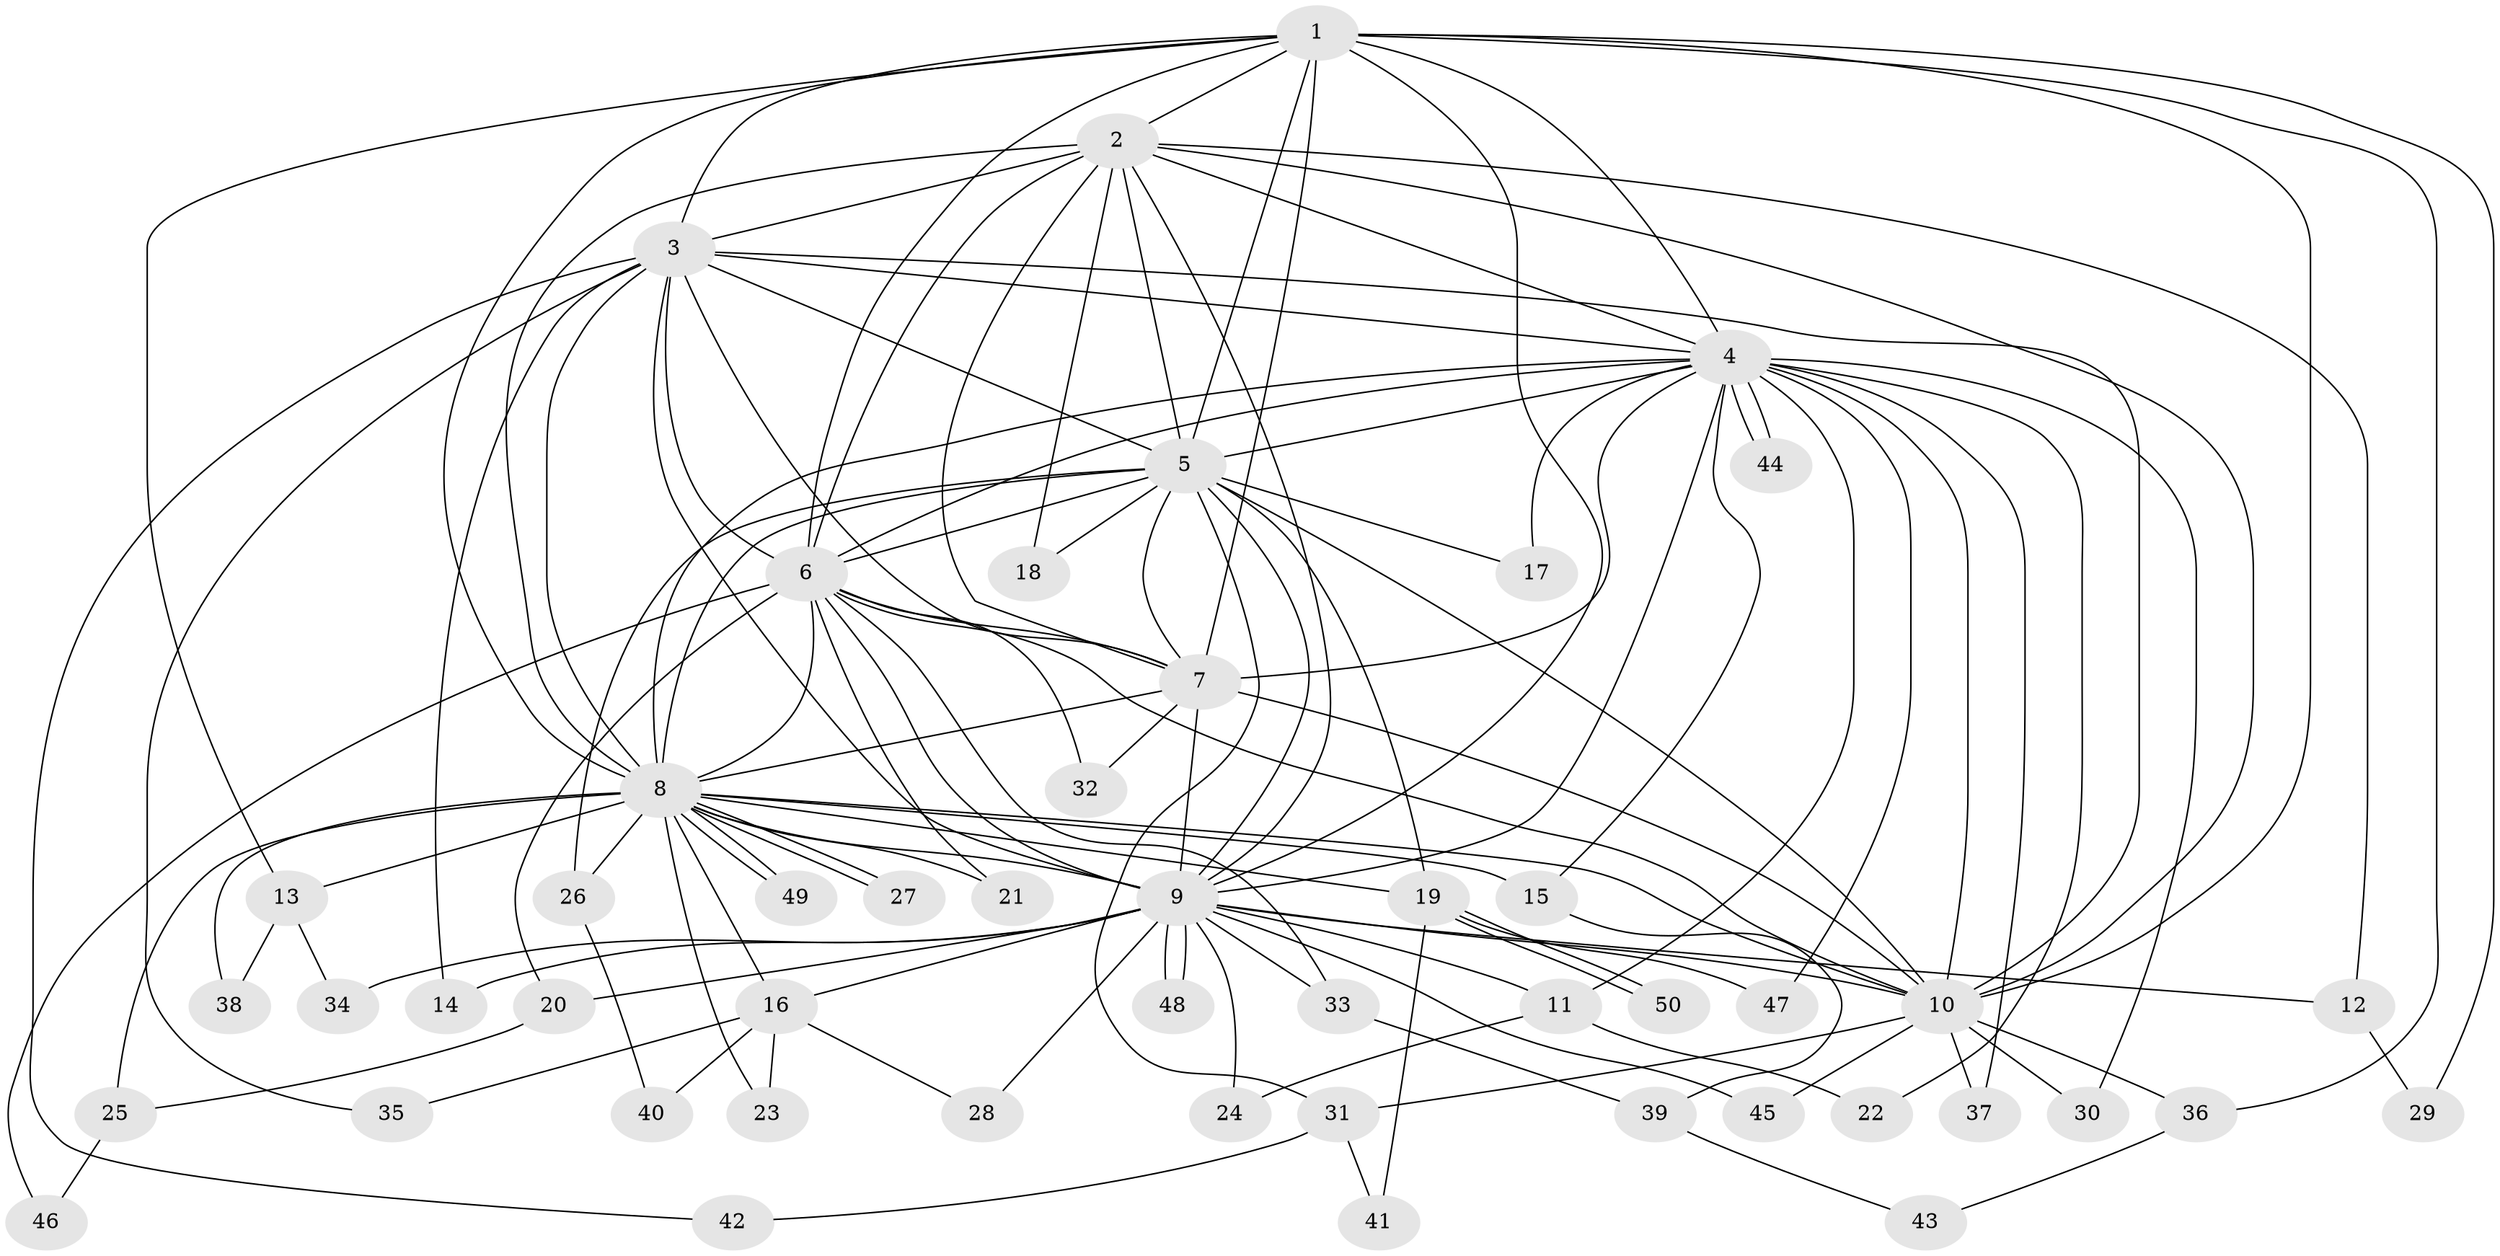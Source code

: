 // coarse degree distribution, {6: 0.02857142857142857, 20: 0.02857142857142857, 15: 0.02857142857142857, 13: 0.02857142857142857, 2: 0.6, 3: 0.14285714285714285, 4: 0.05714285714285714, 9: 0.02857142857142857, 1: 0.05714285714285714}
// Generated by graph-tools (version 1.1) at 2025/46/03/04/25 21:46:45]
// undirected, 50 vertices, 125 edges
graph export_dot {
graph [start="1"]
  node [color=gray90,style=filled];
  1;
  2;
  3;
  4;
  5;
  6;
  7;
  8;
  9;
  10;
  11;
  12;
  13;
  14;
  15;
  16;
  17;
  18;
  19;
  20;
  21;
  22;
  23;
  24;
  25;
  26;
  27;
  28;
  29;
  30;
  31;
  32;
  33;
  34;
  35;
  36;
  37;
  38;
  39;
  40;
  41;
  42;
  43;
  44;
  45;
  46;
  47;
  48;
  49;
  50;
  1 -- 2;
  1 -- 3;
  1 -- 4;
  1 -- 5;
  1 -- 6;
  1 -- 7;
  1 -- 8;
  1 -- 9;
  1 -- 10;
  1 -- 13;
  1 -- 29;
  1 -- 36;
  2 -- 3;
  2 -- 4;
  2 -- 5;
  2 -- 6;
  2 -- 7;
  2 -- 8;
  2 -- 9;
  2 -- 10;
  2 -- 12;
  2 -- 18;
  3 -- 4;
  3 -- 5;
  3 -- 6;
  3 -- 7;
  3 -- 8;
  3 -- 9;
  3 -- 10;
  3 -- 14;
  3 -- 35;
  3 -- 42;
  4 -- 5;
  4 -- 6;
  4 -- 7;
  4 -- 8;
  4 -- 9;
  4 -- 10;
  4 -- 11;
  4 -- 15;
  4 -- 17;
  4 -- 22;
  4 -- 30;
  4 -- 37;
  4 -- 44;
  4 -- 44;
  4 -- 47;
  5 -- 6;
  5 -- 7;
  5 -- 8;
  5 -- 9;
  5 -- 10;
  5 -- 17;
  5 -- 18;
  5 -- 19;
  5 -- 26;
  5 -- 31;
  6 -- 7;
  6 -- 8;
  6 -- 9;
  6 -- 10;
  6 -- 20;
  6 -- 21;
  6 -- 32;
  6 -- 33;
  6 -- 46;
  7 -- 8;
  7 -- 9;
  7 -- 10;
  7 -- 32;
  8 -- 9;
  8 -- 10;
  8 -- 13;
  8 -- 15;
  8 -- 16;
  8 -- 19;
  8 -- 21;
  8 -- 23;
  8 -- 25;
  8 -- 26;
  8 -- 27;
  8 -- 27;
  8 -- 38;
  8 -- 49;
  8 -- 49;
  9 -- 10;
  9 -- 11;
  9 -- 12;
  9 -- 14;
  9 -- 16;
  9 -- 20;
  9 -- 24;
  9 -- 28;
  9 -- 33;
  9 -- 34;
  9 -- 45;
  9 -- 48;
  9 -- 48;
  10 -- 30;
  10 -- 31;
  10 -- 36;
  10 -- 37;
  10 -- 45;
  11 -- 22;
  11 -- 24;
  12 -- 29;
  13 -- 34;
  13 -- 38;
  15 -- 39;
  16 -- 23;
  16 -- 28;
  16 -- 35;
  16 -- 40;
  19 -- 41;
  19 -- 47;
  19 -- 50;
  19 -- 50;
  20 -- 25;
  25 -- 46;
  26 -- 40;
  31 -- 41;
  31 -- 42;
  33 -- 39;
  36 -- 43;
  39 -- 43;
}
